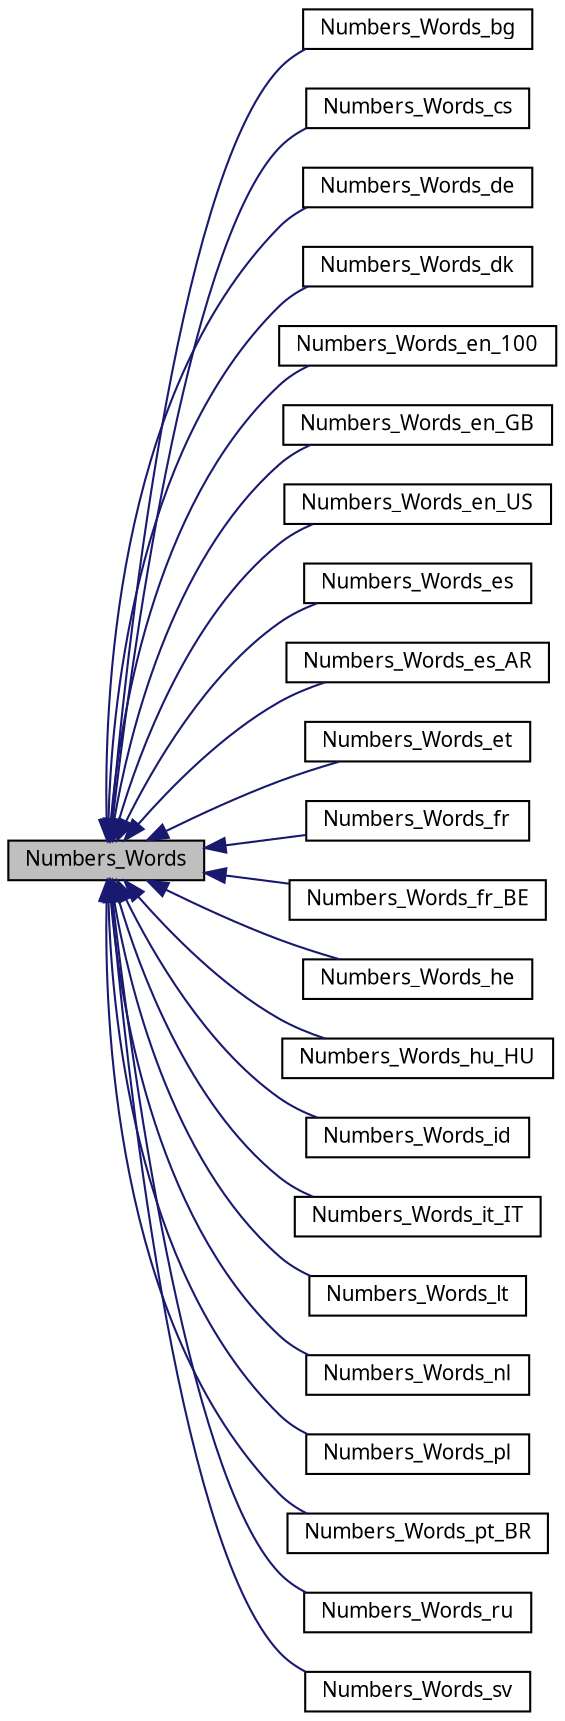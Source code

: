 digraph G
{
  bgcolor="transparent";
  edge [fontname="FreeSans.ttf",fontsize=10,labelfontname="FreeSans.ttf",labelfontsize=10];
  node [fontname="FreeSans.ttf",fontsize=10,shape=record];
  rankdir=LR;
  Node1 [label="Numbers_Words",height=0.2,width=0.4,color="black", fillcolor="grey75", style="filled" fontcolor="black"];
  Node1 -> Node2 [dir=back,color="midnightblue",fontsize=10,style="solid",fontname="FreeSans.ttf"];
  Node2 [label="Numbers_Words_bg",height=0.2,width=0.4,color="black",URL="$class_numbers___words__bg.html"];
  Node1 -> Node3 [dir=back,color="midnightblue",fontsize=10,style="solid",fontname="FreeSans.ttf"];
  Node3 [label="Numbers_Words_cs",height=0.2,width=0.4,color="black",URL="$class_numbers___words__cs.html"];
  Node1 -> Node4 [dir=back,color="midnightblue",fontsize=10,style="solid",fontname="FreeSans.ttf"];
  Node4 [label="Numbers_Words_de",height=0.2,width=0.4,color="black",URL="$class_numbers___words__de.html"];
  Node1 -> Node5 [dir=back,color="midnightblue",fontsize=10,style="solid",fontname="FreeSans.ttf"];
  Node5 [label="Numbers_Words_dk",height=0.2,width=0.4,color="black",URL="$class_numbers___words__dk.html"];
  Node1 -> Node6 [dir=back,color="midnightblue",fontsize=10,style="solid",fontname="FreeSans.ttf"];
  Node6 [label="Numbers_Words_en_100",height=0.2,width=0.4,color="black",URL="$class_numbers___words__en__100.html"];
  Node1 -> Node7 [dir=back,color="midnightblue",fontsize=10,style="solid",fontname="FreeSans.ttf"];
  Node7 [label="Numbers_Words_en_GB",height=0.2,width=0.4,color="black",URL="$class_numbers___words__en___g_b.html"];
  Node1 -> Node8 [dir=back,color="midnightblue",fontsize=10,style="solid",fontname="FreeSans.ttf"];
  Node8 [label="Numbers_Words_en_US",height=0.2,width=0.4,color="black",URL="$class_numbers___words__en___u_s.html"];
  Node1 -> Node9 [dir=back,color="midnightblue",fontsize=10,style="solid",fontname="FreeSans.ttf"];
  Node9 [label="Numbers_Words_es",height=0.2,width=0.4,color="black",URL="$class_numbers___words__es.html"];
  Node1 -> Node10 [dir=back,color="midnightblue",fontsize=10,style="solid",fontname="FreeSans.ttf"];
  Node10 [label="Numbers_Words_es_AR",height=0.2,width=0.4,color="black",URL="$class_numbers___words__es___a_r.html"];
  Node1 -> Node11 [dir=back,color="midnightblue",fontsize=10,style="solid",fontname="FreeSans.ttf"];
  Node11 [label="Numbers_Words_et",height=0.2,width=0.4,color="black",URL="$class_numbers___words__et.html"];
  Node1 -> Node12 [dir=back,color="midnightblue",fontsize=10,style="solid",fontname="FreeSans.ttf"];
  Node12 [label="Numbers_Words_fr",height=0.2,width=0.4,color="black",URL="$class_numbers___words__fr.html"];
  Node1 -> Node13 [dir=back,color="midnightblue",fontsize=10,style="solid",fontname="FreeSans.ttf"];
  Node13 [label="Numbers_Words_fr_BE",height=0.2,width=0.4,color="black",URL="$class_numbers___words__fr___b_e.html"];
  Node1 -> Node14 [dir=back,color="midnightblue",fontsize=10,style="solid",fontname="FreeSans.ttf"];
  Node14 [label="Numbers_Words_he",height=0.2,width=0.4,color="black",URL="$class_numbers___words__he.html"];
  Node1 -> Node15 [dir=back,color="midnightblue",fontsize=10,style="solid",fontname="FreeSans.ttf"];
  Node15 [label="Numbers_Words_hu_HU",height=0.2,width=0.4,color="black",URL="$class_numbers___words__hu___h_u.html"];
  Node1 -> Node16 [dir=back,color="midnightblue",fontsize=10,style="solid",fontname="FreeSans.ttf"];
  Node16 [label="Numbers_Words_id",height=0.2,width=0.4,color="black",URL="$class_numbers___words__id.html"];
  Node1 -> Node17 [dir=back,color="midnightblue",fontsize=10,style="solid",fontname="FreeSans.ttf"];
  Node17 [label="Numbers_Words_it_IT",height=0.2,width=0.4,color="black",URL="$class_numbers___words__it___i_t.html"];
  Node1 -> Node18 [dir=back,color="midnightblue",fontsize=10,style="solid",fontname="FreeSans.ttf"];
  Node18 [label="Numbers_Words_lt",height=0.2,width=0.4,color="black",URL="$class_numbers___words__lt.html"];
  Node1 -> Node19 [dir=back,color="midnightblue",fontsize=10,style="solid",fontname="FreeSans.ttf"];
  Node19 [label="Numbers_Words_nl",height=0.2,width=0.4,color="black",URL="$class_numbers___words__nl.html"];
  Node1 -> Node20 [dir=back,color="midnightblue",fontsize=10,style="solid",fontname="FreeSans.ttf"];
  Node20 [label="Numbers_Words_pl",height=0.2,width=0.4,color="black",URL="$class_numbers___words__pl.html"];
  Node1 -> Node21 [dir=back,color="midnightblue",fontsize=10,style="solid",fontname="FreeSans.ttf"];
  Node21 [label="Numbers_Words_pt_BR",height=0.2,width=0.4,color="black",URL="$class_numbers___words__pt___b_r.html"];
  Node1 -> Node22 [dir=back,color="midnightblue",fontsize=10,style="solid",fontname="FreeSans.ttf"];
  Node22 [label="Numbers_Words_ru",height=0.2,width=0.4,color="black",URL="$class_numbers___words__ru.html"];
  Node1 -> Node23 [dir=back,color="midnightblue",fontsize=10,style="solid",fontname="FreeSans.ttf"];
  Node23 [label="Numbers_Words_sv",height=0.2,width=0.4,color="black",URL="$class_numbers___words__sv.html"];
}
